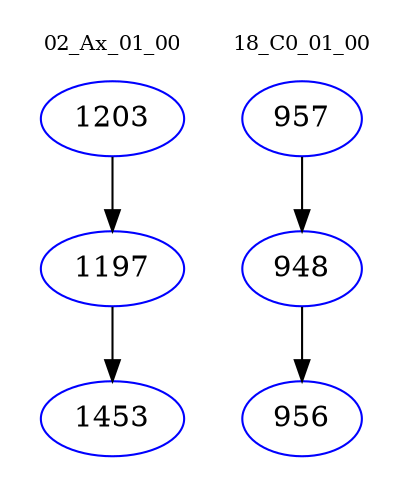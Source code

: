 digraph{
subgraph cluster_0 {
color = white
label = "02_Ax_01_00";
fontsize=10;
T0_1203 [label="1203", color="blue"]
T0_1203 -> T0_1197 [color="black"]
T0_1197 [label="1197", color="blue"]
T0_1197 -> T0_1453 [color="black"]
T0_1453 [label="1453", color="blue"]
}
subgraph cluster_1 {
color = white
label = "18_C0_01_00";
fontsize=10;
T1_957 [label="957", color="blue"]
T1_957 -> T1_948 [color="black"]
T1_948 [label="948", color="blue"]
T1_948 -> T1_956 [color="black"]
T1_956 [label="956", color="blue"]
}
}

